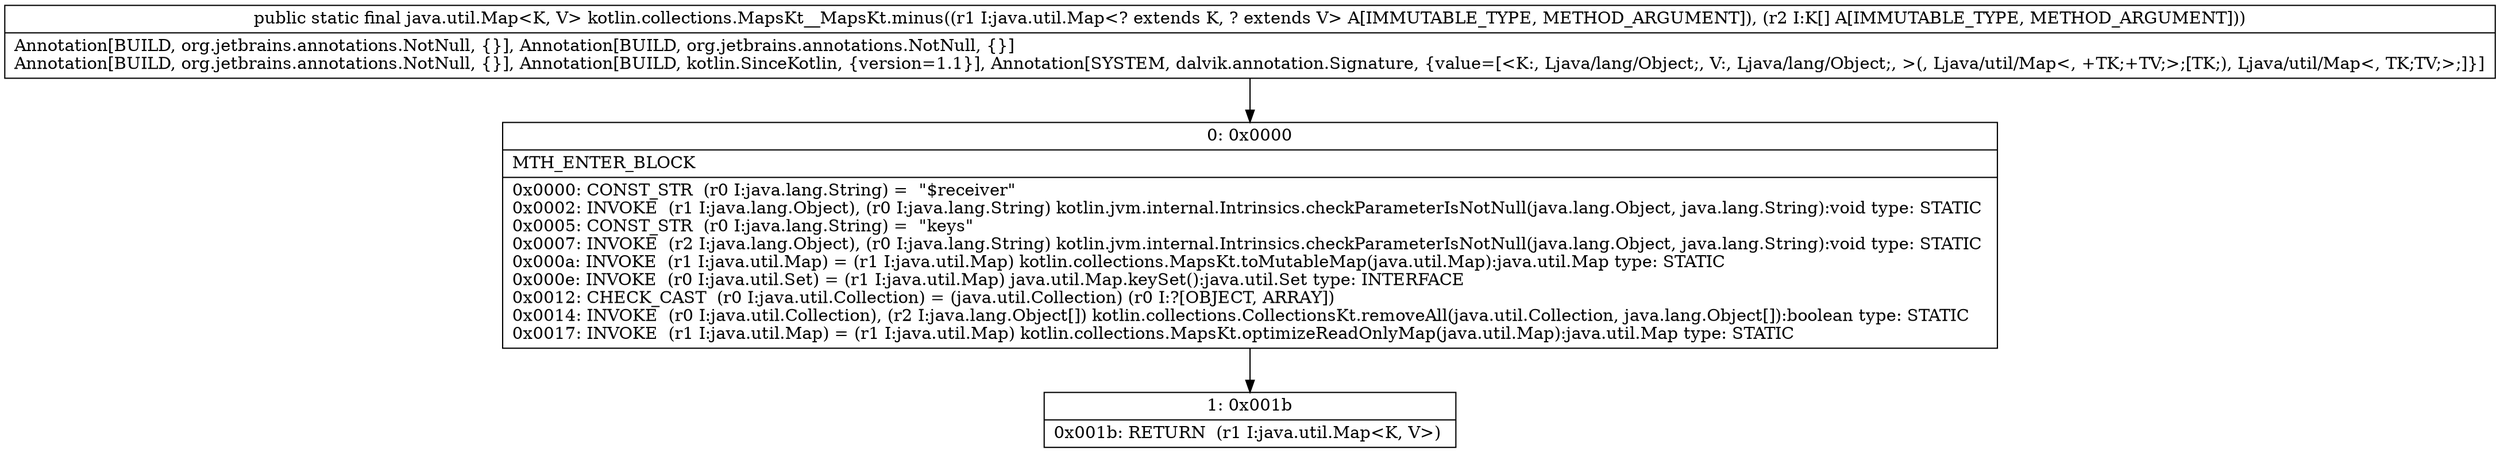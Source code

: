 digraph "CFG forkotlin.collections.MapsKt__MapsKt.minus(Ljava\/util\/Map;[Ljava\/lang\/Object;)Ljava\/util\/Map;" {
Node_0 [shape=record,label="{0\:\ 0x0000|MTH_ENTER_BLOCK\l|0x0000: CONST_STR  (r0 I:java.lang.String) =  \"$receiver\" \l0x0002: INVOKE  (r1 I:java.lang.Object), (r0 I:java.lang.String) kotlin.jvm.internal.Intrinsics.checkParameterIsNotNull(java.lang.Object, java.lang.String):void type: STATIC \l0x0005: CONST_STR  (r0 I:java.lang.String) =  \"keys\" \l0x0007: INVOKE  (r2 I:java.lang.Object), (r0 I:java.lang.String) kotlin.jvm.internal.Intrinsics.checkParameterIsNotNull(java.lang.Object, java.lang.String):void type: STATIC \l0x000a: INVOKE  (r1 I:java.util.Map) = (r1 I:java.util.Map) kotlin.collections.MapsKt.toMutableMap(java.util.Map):java.util.Map type: STATIC \l0x000e: INVOKE  (r0 I:java.util.Set) = (r1 I:java.util.Map) java.util.Map.keySet():java.util.Set type: INTERFACE \l0x0012: CHECK_CAST  (r0 I:java.util.Collection) = (java.util.Collection) (r0 I:?[OBJECT, ARRAY]) \l0x0014: INVOKE  (r0 I:java.util.Collection), (r2 I:java.lang.Object[]) kotlin.collections.CollectionsKt.removeAll(java.util.Collection, java.lang.Object[]):boolean type: STATIC \l0x0017: INVOKE  (r1 I:java.util.Map) = (r1 I:java.util.Map) kotlin.collections.MapsKt.optimizeReadOnlyMap(java.util.Map):java.util.Map type: STATIC \l}"];
Node_1 [shape=record,label="{1\:\ 0x001b|0x001b: RETURN  (r1 I:java.util.Map\<K, V\>) \l}"];
MethodNode[shape=record,label="{public static final java.util.Map\<K, V\> kotlin.collections.MapsKt__MapsKt.minus((r1 I:java.util.Map\<? extends K, ? extends V\> A[IMMUTABLE_TYPE, METHOD_ARGUMENT]), (r2 I:K[] A[IMMUTABLE_TYPE, METHOD_ARGUMENT]))  | Annotation[BUILD, org.jetbrains.annotations.NotNull, \{\}], Annotation[BUILD, org.jetbrains.annotations.NotNull, \{\}]\lAnnotation[BUILD, org.jetbrains.annotations.NotNull, \{\}], Annotation[BUILD, kotlin.SinceKotlin, \{version=1.1\}], Annotation[SYSTEM, dalvik.annotation.Signature, \{value=[\<K:, Ljava\/lang\/Object;, V:, Ljava\/lang\/Object;, \>(, Ljava\/util\/Map\<, +TK;+TV;\>;[TK;), Ljava\/util\/Map\<, TK;TV;\>;]\}]\l}"];
MethodNode -> Node_0;
Node_0 -> Node_1;
}


